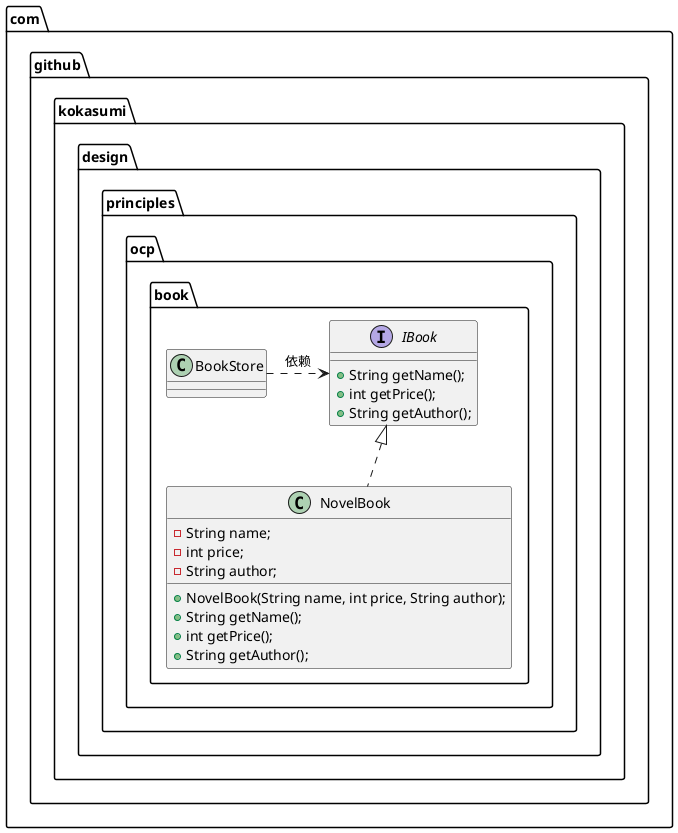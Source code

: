 @startuml
package com.github.kokasumi.design.principles.ocp.book {
    interface IBook {
        + String getName();
        + int getPrice();
        + String getAuthor();
    }
    class NovelBook implements IBook {
        - String name;
        - int price;
        - String author;
        + NovelBook(String name, int price, String author);
        + String getName();
        + int getPrice();
        + String getAuthor();
    }
    class BookStore {
    }
    IBook <...left  BookStore: 依赖
}
@enduml